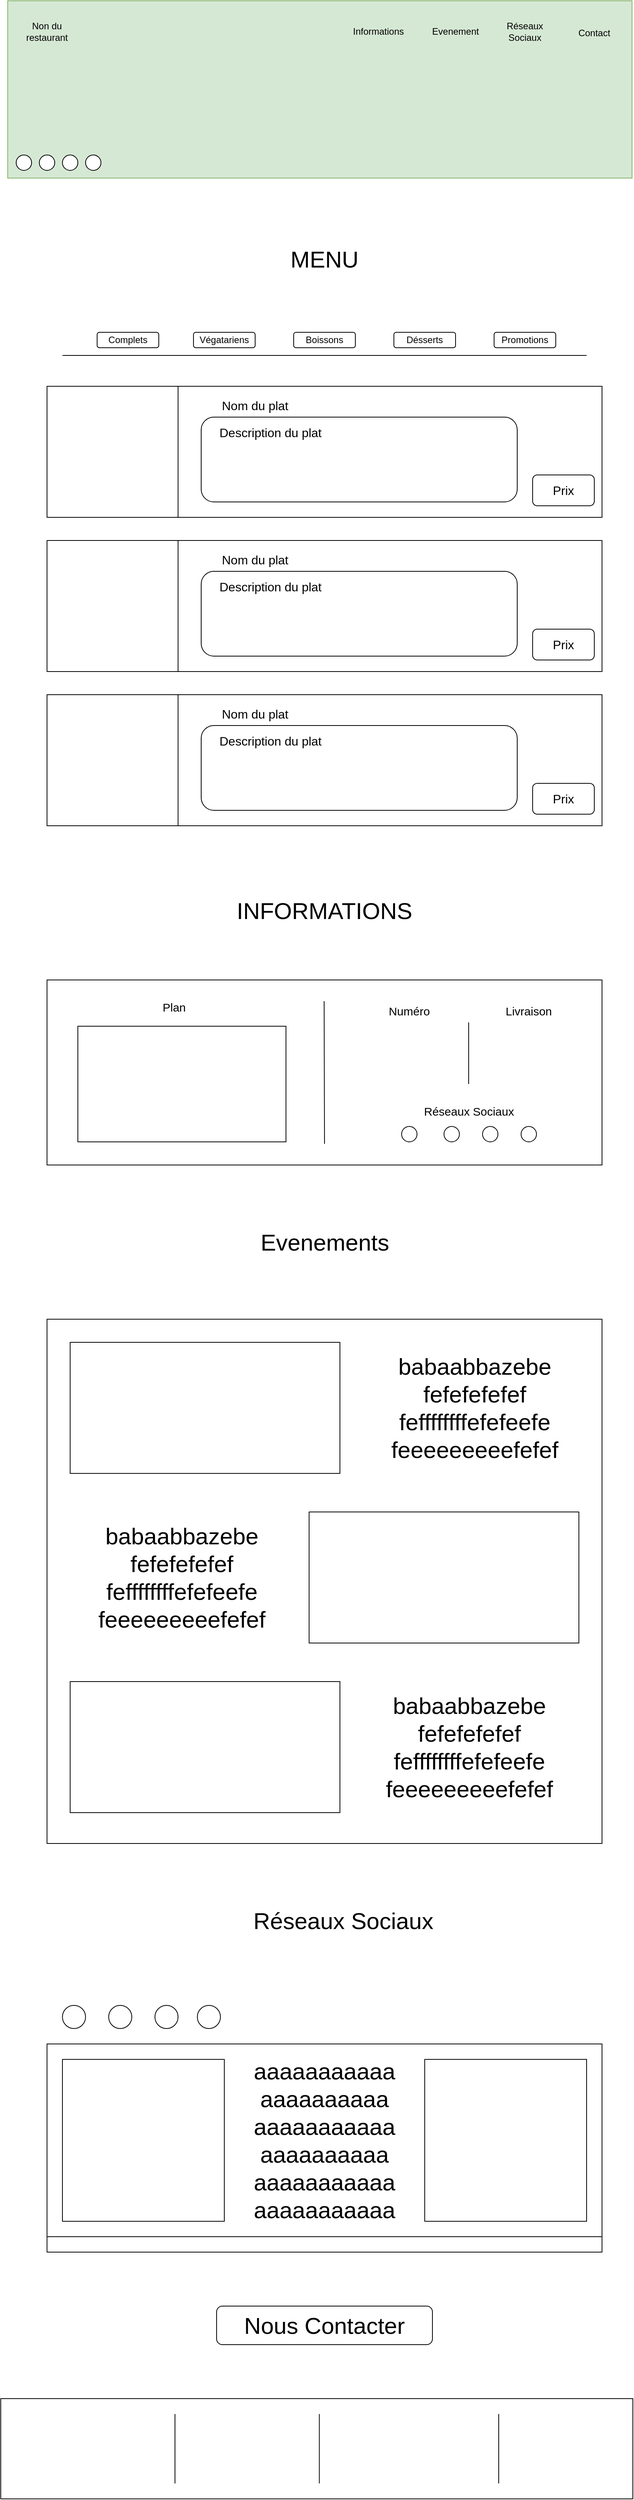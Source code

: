 <mxfile version="15.8.2" type="device"><diagram id="op3lqZ8Ljig9R0XoDWCE" name="Page-1"><mxGraphModel dx="1208" dy="659" grid="1" gridSize="10" guides="1" tooltips="1" connect="1" arrows="1" fold="1" page="1" pageScale="1" pageWidth="827" pageHeight="1169" math="0" shadow="0"><root><mxCell id="0"/><mxCell id="1" parent="0"/><mxCell id="KxqYxck3j57wl9FZo9Lz-72" value="" style="rounded=0;whiteSpace=wrap;html=1;fontSize=30;" vertex="1" parent="1"><mxGeometry x="60" y="1280" width="720" height="240" as="geometry"/></mxCell><mxCell id="KxqYxck3j57wl9FZo9Lz-2" value="" style="rounded=0;whiteSpace=wrap;html=1;fillColor=#d5e8d4;strokeColor=#82b366;" vertex="1" parent="1"><mxGeometry x="9" y="10" width="810" height="230" as="geometry"/></mxCell><mxCell id="KxqYxck3j57wl9FZo9Lz-13" value="Non du restaurant&lt;span style=&quot;white-space: pre&quot;&gt;&lt;/span&gt;" style="text;html=1;strokeColor=none;fillColor=none;align=center;verticalAlign=middle;whiteSpace=wrap;rounded=0;" vertex="1" parent="1"><mxGeometry x="30" y="35" width="60" height="30" as="geometry"/></mxCell><mxCell id="KxqYxck3j57wl9FZo9Lz-14" value="Informations" style="text;html=1;strokeColor=none;fillColor=none;align=center;verticalAlign=middle;whiteSpace=wrap;rounded=0;" vertex="1" parent="1"><mxGeometry x="460" y="35" width="60" height="30" as="geometry"/></mxCell><mxCell id="KxqYxck3j57wl9FZo9Lz-16" value="&lt;div&gt;Evenement&lt;/div&gt;" style="text;html=1;strokeColor=none;fillColor=none;align=center;verticalAlign=middle;whiteSpace=wrap;rounded=0;" vertex="1" parent="1"><mxGeometry x="560" y="35" width="60" height="30" as="geometry"/></mxCell><mxCell id="KxqYxck3j57wl9FZo9Lz-18" value="Réseaux Sociaux" style="text;html=1;strokeColor=none;fillColor=none;align=center;verticalAlign=middle;whiteSpace=wrap;rounded=0;" vertex="1" parent="1"><mxGeometry x="650" y="35" width="60" height="30" as="geometry"/></mxCell><mxCell id="KxqYxck3j57wl9FZo9Lz-19" value="&lt;font style=&quot;font-size: 30px&quot;&gt;MENU&lt;/font&gt;" style="text;html=1;strokeColor=none;fillColor=none;align=center;verticalAlign=middle;whiteSpace=wrap;rounded=0;" vertex="1" parent="1"><mxGeometry x="290" y="300" width="260" height="90" as="geometry"/></mxCell><mxCell id="KxqYxck3j57wl9FZo9Lz-23" value="" style="whiteSpace=wrap;html=1;aspect=fixed;fontSize=16;" vertex="1" parent="1"><mxGeometry x="60" y="510" width="170" height="170" as="geometry"/></mxCell><mxCell id="KxqYxck3j57wl9FZo9Lz-24" value="" style="rounded=0;whiteSpace=wrap;html=1;fontSize=16;" vertex="1" parent="1"><mxGeometry x="230" y="510" width="550" height="170" as="geometry"/></mxCell><mxCell id="KxqYxck3j57wl9FZo9Lz-25" value="Nom du plat" style="text;html=1;strokeColor=none;fillColor=none;align=center;verticalAlign=middle;whiteSpace=wrap;rounded=0;fontSize=16;" vertex="1" parent="1"><mxGeometry x="270" y="520" width="120" height="30" as="geometry"/></mxCell><mxCell id="KxqYxck3j57wl9FZo9Lz-32" value="" style="rounded=1;whiteSpace=wrap;html=1;fontSize=16;" vertex="1" parent="1"><mxGeometry x="260" y="550" width="410" height="110" as="geometry"/></mxCell><mxCell id="KxqYxck3j57wl9FZo9Lz-26" value="Description du plat" style="text;html=1;strokeColor=none;fillColor=none;align=center;verticalAlign=middle;whiteSpace=wrap;rounded=0;fontSize=16;" vertex="1" parent="1"><mxGeometry x="270" y="560" width="160" height="20" as="geometry"/></mxCell><mxCell id="KxqYxck3j57wl9FZo9Lz-29" value="" style="rounded=1;whiteSpace=wrap;html=1;fontSize=16;" vertex="1" parent="1"><mxGeometry x="690" y="625" width="80" height="40" as="geometry"/></mxCell><mxCell id="KxqYxck3j57wl9FZo9Lz-27" value="Prix" style="text;html=1;strokeColor=none;fillColor=none;align=center;verticalAlign=middle;whiteSpace=wrap;rounded=0;fontSize=16;" vertex="1" parent="1"><mxGeometry x="710" y="630" width="40" height="30" as="geometry"/></mxCell><mxCell id="KxqYxck3j57wl9FZo9Lz-33" value="" style="whiteSpace=wrap;html=1;aspect=fixed;fontSize=16;" vertex="1" parent="1"><mxGeometry x="60" y="710" width="170" height="170" as="geometry"/></mxCell><mxCell id="KxqYxck3j57wl9FZo9Lz-34" value="" style="rounded=0;whiteSpace=wrap;html=1;fontSize=16;" vertex="1" parent="1"><mxGeometry x="230" y="710" width="550" height="170" as="geometry"/></mxCell><mxCell id="KxqYxck3j57wl9FZo9Lz-35" value="Nom du plat" style="text;html=1;strokeColor=none;fillColor=none;align=center;verticalAlign=middle;whiteSpace=wrap;rounded=0;fontSize=16;" vertex="1" parent="1"><mxGeometry x="270" y="720" width="120" height="30" as="geometry"/></mxCell><mxCell id="KxqYxck3j57wl9FZo9Lz-36" value="" style="rounded=1;whiteSpace=wrap;html=1;fontSize=16;" vertex="1" parent="1"><mxGeometry x="260" y="750" width="410" height="110" as="geometry"/></mxCell><mxCell id="KxqYxck3j57wl9FZo9Lz-37" value="Description du plat" style="text;html=1;strokeColor=none;fillColor=none;align=center;verticalAlign=middle;whiteSpace=wrap;rounded=0;fontSize=16;" vertex="1" parent="1"><mxGeometry x="270" y="760" width="160" height="20" as="geometry"/></mxCell><mxCell id="KxqYxck3j57wl9FZo9Lz-38" value="" style="rounded=1;whiteSpace=wrap;html=1;fontSize=16;" vertex="1" parent="1"><mxGeometry x="690" y="825" width="80" height="40" as="geometry"/></mxCell><mxCell id="KxqYxck3j57wl9FZo9Lz-39" value="Prix" style="text;html=1;strokeColor=none;fillColor=none;align=center;verticalAlign=middle;whiteSpace=wrap;rounded=0;fontSize=16;" vertex="1" parent="1"><mxGeometry x="710" y="830" width="40" height="30" as="geometry"/></mxCell><mxCell id="KxqYxck3j57wl9FZo9Lz-40" value="" style="whiteSpace=wrap;html=1;aspect=fixed;fontSize=16;" vertex="1" parent="1"><mxGeometry x="60" y="910" width="170" height="170" as="geometry"/></mxCell><mxCell id="KxqYxck3j57wl9FZo9Lz-41" value="" style="rounded=0;whiteSpace=wrap;html=1;fontSize=16;" vertex="1" parent="1"><mxGeometry x="230" y="910" width="550" height="170" as="geometry"/></mxCell><mxCell id="KxqYxck3j57wl9FZo9Lz-42" value="Nom du plat" style="text;html=1;strokeColor=none;fillColor=none;align=center;verticalAlign=middle;whiteSpace=wrap;rounded=0;fontSize=16;" vertex="1" parent="1"><mxGeometry x="270" y="920" width="120" height="30" as="geometry"/></mxCell><mxCell id="KxqYxck3j57wl9FZo9Lz-43" value="" style="rounded=1;whiteSpace=wrap;html=1;fontSize=16;" vertex="1" parent="1"><mxGeometry x="260" y="950" width="410" height="110" as="geometry"/></mxCell><mxCell id="KxqYxck3j57wl9FZo9Lz-44" value="Description du plat" style="text;html=1;strokeColor=none;fillColor=none;align=center;verticalAlign=middle;whiteSpace=wrap;rounded=0;fontSize=16;" vertex="1" parent="1"><mxGeometry x="270" y="960" width="160" height="20" as="geometry"/></mxCell><mxCell id="KxqYxck3j57wl9FZo9Lz-45" value="" style="rounded=1;whiteSpace=wrap;html=1;fontSize=16;" vertex="1" parent="1"><mxGeometry x="690" y="1025" width="80" height="40" as="geometry"/></mxCell><mxCell id="KxqYxck3j57wl9FZo9Lz-47" value="" style="rounded=0;whiteSpace=wrap;html=1;fontSize=16;" vertex="1" parent="1"><mxGeometry y="3120" width="820" height="130" as="geometry"/></mxCell><mxCell id="KxqYxck3j57wl9FZo9Lz-46" value="Prix" style="text;html=1;strokeColor=none;fillColor=none;align=center;verticalAlign=middle;whiteSpace=wrap;rounded=0;fontSize=16;" vertex="1" parent="1"><mxGeometry x="710" y="1030" width="40" height="30" as="geometry"/></mxCell><mxCell id="KxqYxck3j57wl9FZo9Lz-49" value="" style="ellipse;whiteSpace=wrap;html=1;aspect=fixed;fontSize=16;" vertex="1" parent="1"><mxGeometry x="20" y="210" width="20" height="20" as="geometry"/></mxCell><mxCell id="KxqYxck3j57wl9FZo9Lz-50" value="" style="ellipse;whiteSpace=wrap;html=1;aspect=fixed;fontSize=16;" vertex="1" parent="1"><mxGeometry x="50" y="210" width="20" height="20" as="geometry"/></mxCell><mxCell id="KxqYxck3j57wl9FZo9Lz-51" value="" style="ellipse;whiteSpace=wrap;html=1;aspect=fixed;fontSize=16;" vertex="1" parent="1"><mxGeometry x="80" y="210" width="20" height="20" as="geometry"/></mxCell><mxCell id="KxqYxck3j57wl9FZo9Lz-52" value="" style="ellipse;whiteSpace=wrap;html=1;aspect=fixed;fontSize=16;" vertex="1" parent="1"><mxGeometry x="110" y="210" width="20" height="20" as="geometry"/></mxCell><mxCell id="KxqYxck3j57wl9FZo9Lz-53" value="&lt;font style=&quot;font-size: 12px&quot;&gt;Contact&lt;/font&gt;" style="text;html=1;strokeColor=none;fillColor=none;align=center;verticalAlign=middle;whiteSpace=wrap;rounded=0;fontSize=16;" vertex="1" parent="1"><mxGeometry x="740" y="35" width="60" height="30" as="geometry"/></mxCell><mxCell id="KxqYxck3j57wl9FZo9Lz-54" value="" style="endArrow=none;html=1;rounded=0;fontSize=12;" edge="1" parent="1"><mxGeometry width="50" height="50" relative="1" as="geometry"><mxPoint x="80" y="470" as="sourcePoint"/><mxPoint x="760" y="470" as="targetPoint"/></mxGeometry></mxCell><mxCell id="KxqYxck3j57wl9FZo9Lz-55" value="Complets" style="rounded=1;whiteSpace=wrap;html=1;fontSize=12;" vertex="1" parent="1"><mxGeometry x="125" y="440" width="80" height="20" as="geometry"/></mxCell><mxCell id="KxqYxck3j57wl9FZo9Lz-57" value="Végatariens" style="rounded=1;whiteSpace=wrap;html=1;fontSize=12;" vertex="1" parent="1"><mxGeometry x="250" y="440" width="80" height="20" as="geometry"/></mxCell><mxCell id="KxqYxck3j57wl9FZo9Lz-58" value="Boissons" style="rounded=1;whiteSpace=wrap;html=1;fontSize=12;" vertex="1" parent="1"><mxGeometry x="380" y="440" width="80" height="20" as="geometry"/></mxCell><mxCell id="KxqYxck3j57wl9FZo9Lz-60" value="Désserts" style="rounded=1;whiteSpace=wrap;html=1;fontSize=12;" vertex="1" parent="1"><mxGeometry x="510" y="440" width="80" height="20" as="geometry"/></mxCell><mxCell id="KxqYxck3j57wl9FZo9Lz-61" value="Promotions" style="rounded=1;whiteSpace=wrap;html=1;fontSize=12;" vertex="1" parent="1"><mxGeometry x="640" y="440" width="80" height="20" as="geometry"/></mxCell><mxCell id="KxqYxck3j57wl9FZo9Lz-63" value="" style="endArrow=none;html=1;rounded=0;fontSize=12;" edge="1" parent="1"><mxGeometry width="50" height="50" relative="1" as="geometry"><mxPoint x="226" y="3230" as="sourcePoint"/><mxPoint x="226" y="3140" as="targetPoint"/></mxGeometry></mxCell><mxCell id="KxqYxck3j57wl9FZo9Lz-64" value="" style="endArrow=none;html=1;rounded=0;fontSize=12;" edge="1" parent="1"><mxGeometry width="50" height="50" relative="1" as="geometry"><mxPoint x="413.29" y="3230" as="sourcePoint"/><mxPoint x="413.29" y="3140" as="targetPoint"/></mxGeometry></mxCell><mxCell id="KxqYxck3j57wl9FZo9Lz-65" value="" style="endArrow=none;html=1;rounded=0;fontSize=12;" edge="1" parent="1"><mxGeometry width="50" height="50" relative="1" as="geometry"><mxPoint x="646" y="3230" as="sourcePoint"/><mxPoint x="646" y="3140" as="targetPoint"/></mxGeometry></mxCell><mxCell id="KxqYxck3j57wl9FZo9Lz-70" value="&lt;div&gt;INFORMATIONS&lt;/div&gt;" style="text;html=1;strokeColor=none;fillColor=none;align=center;verticalAlign=middle;whiteSpace=wrap;rounded=0;fontSize=30;" vertex="1" parent="1"><mxGeometry x="305" y="1169" width="230" height="41" as="geometry"/></mxCell><mxCell id="KxqYxck3j57wl9FZo9Lz-79" value="" style="rounded=0;whiteSpace=wrap;html=1;fontSize=15;" vertex="1" parent="1"><mxGeometry x="100" y="1340" width="270" height="150" as="geometry"/></mxCell><mxCell id="KxqYxck3j57wl9FZo9Lz-77" value="" style="endArrow=none;html=1;rounded=0;fontSize=12;" edge="1" parent="1"><mxGeometry width="50" height="50" relative="1" as="geometry"><mxPoint x="420" y="1492.5" as="sourcePoint"/><mxPoint x="419.5" y="1307.5" as="targetPoint"/></mxGeometry></mxCell><mxCell id="KxqYxck3j57wl9FZo9Lz-80" value="Numéro" style="text;html=1;strokeColor=none;fillColor=none;align=center;verticalAlign=middle;whiteSpace=wrap;rounded=0;fontSize=15;" vertex="1" parent="1"><mxGeometry x="500" y="1310" width="60" height="20" as="geometry"/></mxCell><mxCell id="KxqYxck3j57wl9FZo9Lz-81" value="Réseaux Sociaux" style="text;html=1;strokeColor=none;fillColor=none;align=center;verticalAlign=middle;whiteSpace=wrap;rounded=0;fontSize=15;" vertex="1" parent="1"><mxGeometry x="540" y="1440" width="135" height="20" as="geometry"/></mxCell><mxCell id="KxqYxck3j57wl9FZo9Lz-83" value="" style="ellipse;whiteSpace=wrap;html=1;aspect=fixed;fontSize=15;" vertex="1" parent="1"><mxGeometry x="575" y="1470" width="20" height="20" as="geometry"/></mxCell><mxCell id="KxqYxck3j57wl9FZo9Lz-84" value="" style="ellipse;whiteSpace=wrap;html=1;aspect=fixed;fontSize=15;" vertex="1" parent="1"><mxGeometry x="520" y="1470" width="20" height="20" as="geometry"/></mxCell><mxCell id="KxqYxck3j57wl9FZo9Lz-85" value="" style="ellipse;whiteSpace=wrap;html=1;aspect=fixed;fontSize=15;" vertex="1" parent="1"><mxGeometry x="625" y="1470" width="20" height="20" as="geometry"/></mxCell><mxCell id="KxqYxck3j57wl9FZo9Lz-86" value="" style="ellipse;whiteSpace=wrap;html=1;aspect=fixed;fontSize=15;" vertex="1" parent="1"><mxGeometry x="675" y="1470" width="20" height="20" as="geometry"/></mxCell><mxCell id="KxqYxck3j57wl9FZo9Lz-87" value="Livraison" style="text;html=1;strokeColor=none;fillColor=none;align=center;verticalAlign=middle;whiteSpace=wrap;rounded=0;fontSize=15;" vertex="1" parent="1"><mxGeometry x="655" y="1305" width="60" height="30" as="geometry"/></mxCell><mxCell id="KxqYxck3j57wl9FZo9Lz-88" value="" style="endArrow=none;html=1;rounded=0;fontSize=15;" edge="1" parent="1"><mxGeometry width="50" height="50" relative="1" as="geometry"><mxPoint x="607" y="1415" as="sourcePoint"/><mxPoint x="607" y="1335" as="targetPoint"/></mxGeometry></mxCell><mxCell id="KxqYxck3j57wl9FZo9Lz-89" value="Plan" style="text;html=1;strokeColor=none;fillColor=none;align=center;verticalAlign=middle;whiteSpace=wrap;rounded=0;fontSize=15;" vertex="1" parent="1"><mxGeometry x="195" y="1300" width="60" height="30" as="geometry"/></mxCell><mxCell id="KxqYxck3j57wl9FZo9Lz-90" value="&lt;font style=&quot;font-size: 30px&quot;&gt;Evenements&lt;/font&gt;" style="text;html=1;strokeColor=none;fillColor=none;align=center;verticalAlign=middle;whiteSpace=wrap;rounded=0;fontSize=15;" vertex="1" parent="1"><mxGeometry x="297.5" y="1600" width="245" height="40" as="geometry"/></mxCell><mxCell id="KxqYxck3j57wl9FZo9Lz-91" value="" style="rounded=0;whiteSpace=wrap;html=1;fontSize=30;" vertex="1" parent="1"><mxGeometry x="60" y="1720" width="720" height="680" as="geometry"/></mxCell><mxCell id="KxqYxck3j57wl9FZo9Lz-94" value="" style="rounded=0;whiteSpace=wrap;html=1;fontSize=30;" vertex="1" parent="1"><mxGeometry x="90" y="1750" width="350" height="170" as="geometry"/></mxCell><mxCell id="KxqYxck3j57wl9FZo9Lz-95" value="&lt;div&gt;babaabbazebe&lt;/div&gt;&lt;div&gt;fefefefefef&lt;/div&gt;&lt;div&gt;feffffffffefefeefe&lt;/div&gt;&lt;div&gt;feeeeeeeeefefef&lt;br&gt;&lt;/div&gt;" style="text;html=1;strokeColor=none;fillColor=none;align=center;verticalAlign=middle;whiteSpace=wrap;rounded=0;fontSize=30;" vertex="1" parent="1"><mxGeometry x="490" y="1750" width="250" height="170" as="geometry"/></mxCell><mxCell id="KxqYxck3j57wl9FZo9Lz-96" value="" style="rounded=0;whiteSpace=wrap;html=1;fontSize=30;" vertex="1" parent="1"><mxGeometry x="400" y="1970" width="350" height="170" as="geometry"/></mxCell><mxCell id="KxqYxck3j57wl9FZo9Lz-97" value="" style="rounded=0;whiteSpace=wrap;html=1;fontSize=30;" vertex="1" parent="1"><mxGeometry x="90" y="2190" width="350" height="170" as="geometry"/></mxCell><mxCell id="KxqYxck3j57wl9FZo9Lz-98" value="&lt;div&gt;babaabbazebe&lt;/div&gt;&lt;div&gt;fefefefefef&lt;/div&gt;&lt;div&gt;feffffffffefefeefe&lt;/div&gt;&lt;div&gt;feeeeeeeeefefef&lt;br&gt;&lt;/div&gt;" style="text;html=1;strokeColor=none;fillColor=none;align=center;verticalAlign=middle;whiteSpace=wrap;rounded=0;fontSize=30;" vertex="1" parent="1"><mxGeometry x="110" y="1970" width="250" height="170" as="geometry"/></mxCell><mxCell id="KxqYxck3j57wl9FZo9Lz-99" value="&lt;div&gt;babaabbazebe&lt;/div&gt;&lt;div&gt;fefefefefef&lt;/div&gt;&lt;div&gt;feffffffffefefeefe&lt;/div&gt;&lt;div&gt;feeeeeeeeefefef&lt;br&gt;&lt;/div&gt;" style="text;html=1;strokeColor=none;fillColor=none;align=center;verticalAlign=middle;whiteSpace=wrap;rounded=0;fontSize=30;" vertex="1" parent="1"><mxGeometry x="482.5" y="2190" width="250" height="170" as="geometry"/></mxCell><mxCell id="KxqYxck3j57wl9FZo9Lz-101" value="&lt;font style=&quot;font-size: 30px&quot;&gt;Réseaux Sociaux&lt;br&gt;&lt;/font&gt;" style="text;html=1;strokeColor=none;fillColor=none;align=center;verticalAlign=middle;whiteSpace=wrap;rounded=0;fontSize=15;" vertex="1" parent="1"><mxGeometry x="297.5" y="2480" width="292.5" height="40" as="geometry"/></mxCell><mxCell id="KxqYxck3j57wl9FZo9Lz-103" value="" style="rounded=0;whiteSpace=wrap;html=1;fontSize=15;" vertex="1" parent="1"><mxGeometry x="60" y="2660" width="720" height="250" as="geometry"/></mxCell><mxCell id="KxqYxck3j57wl9FZo9Lz-104" value="" style="whiteSpace=wrap;html=1;aspect=fixed;fontSize=15;" vertex="1" parent="1"><mxGeometry x="80" y="2680" width="210" height="210" as="geometry"/></mxCell><mxCell id="KxqYxck3j57wl9FZo9Lz-105" value="&lt;div style=&quot;font-size: 30px&quot;&gt;aaaaaaaaaaa&lt;/div&gt;&lt;div style=&quot;font-size: 30px&quot;&gt;aaaaaaaaaa&lt;/div&gt;&lt;div style=&quot;font-size: 30px&quot;&gt;aaaaaaaaaaa&lt;/div&gt;&lt;div style=&quot;font-size: 30px&quot;&gt;aaaaaaaaaa&lt;/div&gt;&lt;div style=&quot;font-size: 30px&quot;&gt;aaaaaaaaaaa&lt;/div&gt;&lt;div style=&quot;font-size: 30px&quot;&gt;aaaaaaaaaaa&lt;br&gt;&lt;/div&gt;" style="text;html=1;strokeColor=none;fillColor=none;align=center;verticalAlign=middle;whiteSpace=wrap;rounded=0;fontSize=15;" vertex="1" parent="1"><mxGeometry x="310" y="2680" width="220" height="210" as="geometry"/></mxCell><mxCell id="KxqYxck3j57wl9FZo9Lz-106" value="" style="whiteSpace=wrap;html=1;aspect=fixed;fontSize=15;" vertex="1" parent="1"><mxGeometry x="550" y="2680" width="210" height="210" as="geometry"/></mxCell><mxCell id="KxqYxck3j57wl9FZo9Lz-107" value="" style="rounded=0;whiteSpace=wrap;html=1;fontSize=30;" vertex="1" parent="1"><mxGeometry x="60" y="2910" width="720" height="20" as="geometry"/></mxCell><mxCell id="KxqYxck3j57wl9FZo9Lz-110" value="" style="ellipse;whiteSpace=wrap;html=1;aspect=fixed;fontSize=16;" vertex="1" parent="1"><mxGeometry x="80" y="2610" width="30" height="30" as="geometry"/></mxCell><mxCell id="KxqYxck3j57wl9FZo9Lz-111" value="" style="ellipse;whiteSpace=wrap;html=1;aspect=fixed;fontSize=16;" vertex="1" parent="1"><mxGeometry x="140" y="2610" width="30" height="30" as="geometry"/></mxCell><mxCell id="KxqYxck3j57wl9FZo9Lz-112" value="" style="ellipse;whiteSpace=wrap;html=1;aspect=fixed;fontSize=16;" vertex="1" parent="1"><mxGeometry x="200" y="2610" width="30" height="30" as="geometry"/></mxCell><mxCell id="KxqYxck3j57wl9FZo9Lz-113" value="" style="ellipse;whiteSpace=wrap;html=1;aspect=fixed;fontSize=16;" vertex="1" parent="1"><mxGeometry x="255" y="2610" width="30" height="30" as="geometry"/></mxCell><mxCell id="KxqYxck3j57wl9FZo9Lz-115" value="" style="rounded=1;whiteSpace=wrap;html=1;fontSize=30;" vertex="1" parent="1"><mxGeometry x="280" y="3000" width="280" height="50" as="geometry"/></mxCell><mxCell id="KxqYxck3j57wl9FZo9Lz-114" value="Nous Contacter" style="text;html=1;strokeColor=none;fillColor=none;align=center;verticalAlign=middle;whiteSpace=wrap;rounded=0;fontSize=30;" vertex="1" parent="1"><mxGeometry x="280" y="3005" width="280" height="40" as="geometry"/></mxCell></root></mxGraphModel></diagram></mxfile>